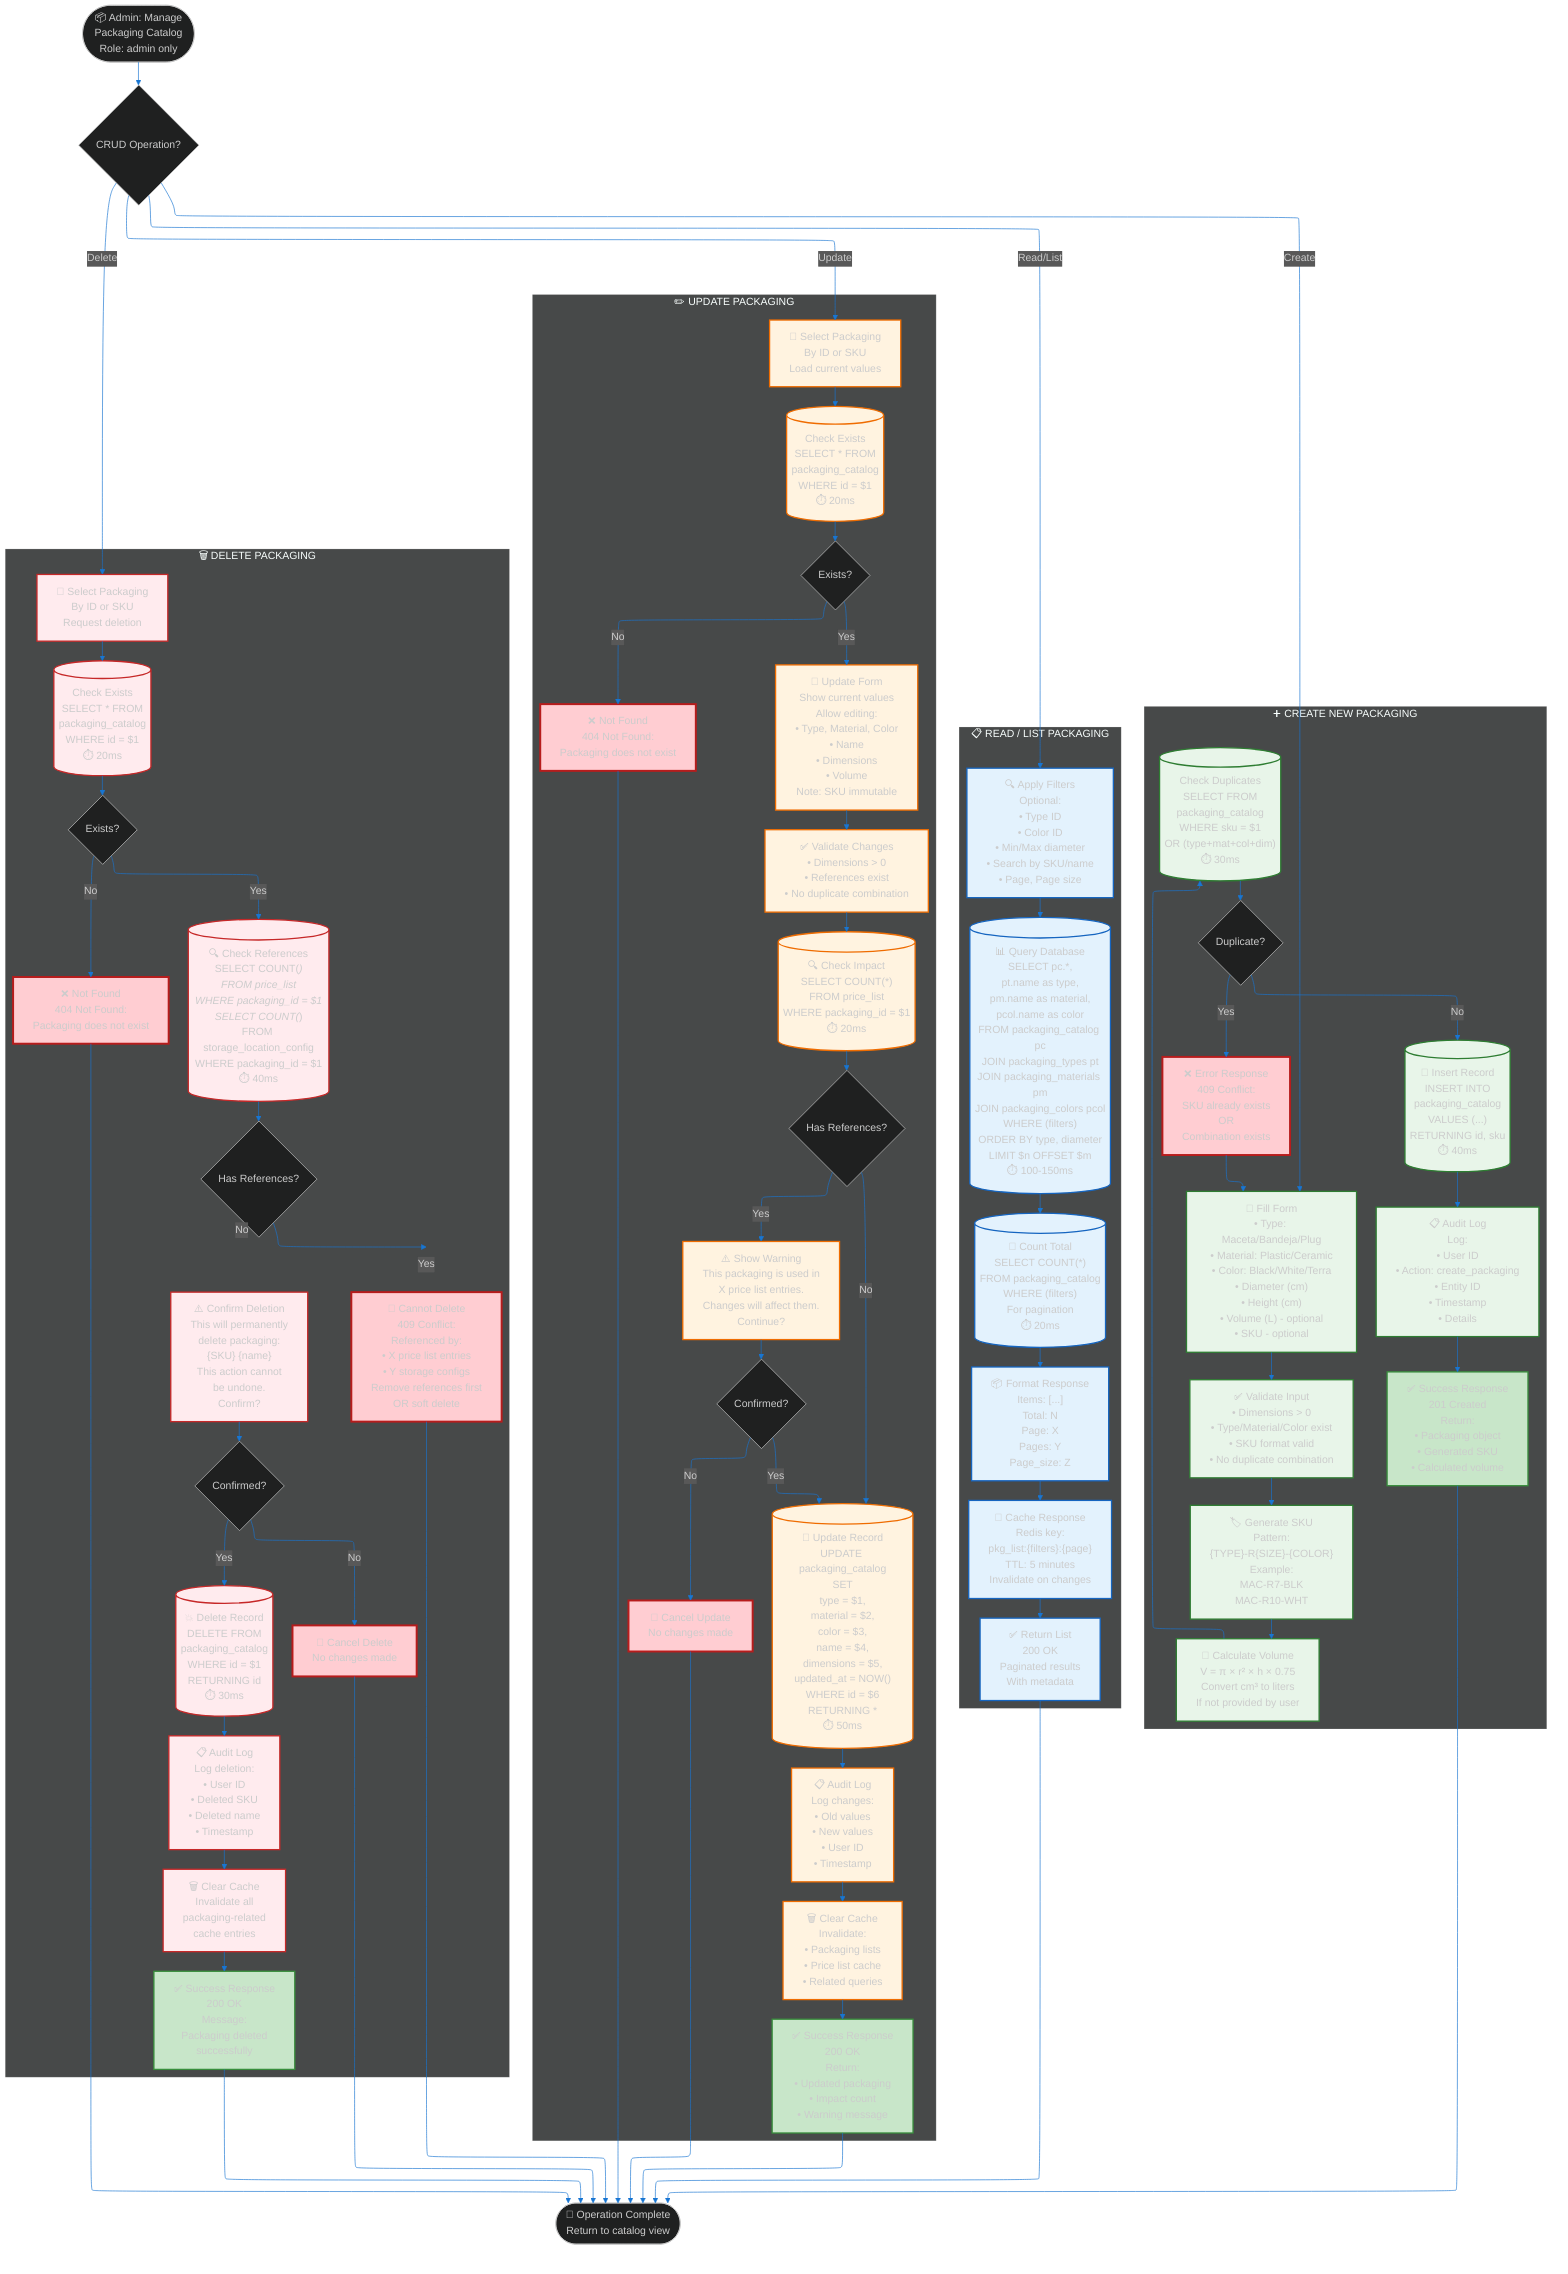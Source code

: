 ---
config:
  theme: dark
  themeVariables:
    primaryColor: '#E3F2FD'
    primaryTextColor: '#0D47A1'
    primaryBorderColor: '#2196F3'
    lineColor: '#1976D2'
    secondaryColor: '#F3E5F5'
    tertiaryColor: '#FFF3E0'
    noteBkgColor: '#FFFDE7'
    noteBorderColor: '#FBC02D'
  layout: elk
---
flowchart TB
    %% ═══════════════════════════════════════════════════════════════════════
    %% DEMETERDOCS - PACKAGING CATALOG CRUD OPERATIONS
    %% ═══════════════════════════════════════════════════════════════════════
    %% Purpose: Detailed implementation of packaging catalog management
    %% Scope: Complete CRUD flow with validation and constraints
    %% Detail: Database operations, API endpoints, business rules
    %% Updated: 2025-10-08 | Version: 1.0 | Mermaid v11.3.0+
    %% ═══════════════════════════════════════════════════════════════════════

    %% ═══════════════════════════════════════════════════════════════════════
    %% ENTRY POINT
    %% ═══════════════════════════════════════════════════════════════════════

    START@{ shape: stadium, label: "📦 Admin: Manage
    Packaging Catalog
    Role: admin only" }

    SELECT_OP@{ shape: diamond, label: "CRUD Operation?" }

    %% ═══════════════════════════════════════════════════════════════════════
    %% CREATE PATH
    %% ═══════════════════════════════════════════════════════════════════════

    subgraph CREATE_FLOW["➕ CREATE NEW PACKAGING"]
        direction TB

        CREATE_FORM@{ shape: rect, label: "📝 Fill Form
        • Type: Maceta/Bandeja/Plug
        • Material: Plastic/Ceramic
        • Color: Black/White/Terra
        • Diameter (cm)
        • Height (cm)
        • Volume (L) - optional
        • SKU - optional" }

        CREATE_VALIDATE@{ shape: rect, label: "✅ Validate Input
        • Dimensions > 0
        • Type/Material/Color exist
        • SKU format valid
        • No duplicate combination" }

        CREATE_GEN_SKU@{ shape: rect, label: "🏷️ Generate SKU
        Pattern:
        {TYPE}-R{SIZE}-{COLOR}

        Example:
        MAC-R7-BLK
        MAC-R10-WHT" }

        CREATE_CALC_VOL@{ shape: rect, label: "🧮 Calculate Volume
        V = π × r² × h × 0.75
        Convert cm³ to liters

        If not provided by user" }

        CREATE_CHECK_DUP@{ shape: cyl, label: "Check Duplicates
        SELECT FROM
        packaging_catalog
        WHERE sku = $1
        OR (type+mat+col+dim)

        ⏱️ 30ms" }

        CREATE_DUPLICATE@{ shape: diamond, label: "Duplicate?" }

        CREATE_ERROR@{ shape: rect, label: "❌ Error Response
        409 Conflict:
        SKU already exists
        OR
        Combination exists" }

        CREATE_INSERT@{ shape: cyl, label: "💾 Insert Record
        INSERT INTO
        packaging_catalog
        VALUES (...)
        RETURNING id, sku

        ⏱️ 40ms" }

        CREATE_AUDIT@{ shape: rect, label: "📋 Audit Log
        Log:
        • User ID
        • Action: create_packaging
        • Entity ID
        • Timestamp
        • Details" }

        CREATE_SUCCESS@{ shape: rect, label: "✅ Success Response
        201 Created
        Return:
        • Packaging object
        • Generated SKU
        • Calculated volume" }
    end

    %% ═══════════════════════════════════════════════════════════════════════
    %% READ PATH
    %% ═══════════════════════════════════════════════════════════════════════

    subgraph READ_FLOW["📋 READ / LIST PACKAGING"]
        direction TB

        READ_FILTERS@{ shape: rect, label: "🔍 Apply Filters
        Optional:
        • Type ID
        • Color ID
        • Min/Max diameter
        • Search by SKU/name
        • Page, Page size" }

        READ_QUERY@{ shape: cyl, label: "📊 Query Database
        SELECT pc.*,
        pt.name as type,
        pm.name as material,
        pcol.name as color
        FROM packaging_catalog pc
        JOIN packaging_types pt
        JOIN packaging_materials pm
        JOIN packaging_colors pcol
        WHERE (filters)
        ORDER BY type, diameter
        LIMIT $n OFFSET $m

        ⏱️ 100-150ms" }

        READ_COUNT@{ shape: cyl, label: "🔢 Count Total
        SELECT COUNT(*)
        FROM packaging_catalog
        WHERE (filters)

        For pagination

        ⏱️ 20ms" }

        READ_FORMAT@{ shape: rect, label: "📦 Format Response
        Items: [...]
        Total: N
        Page: X
        Pages: Y
        Page_size: Z" }

        READ_CACHE@{ shape: rect, label: "💾 Cache Response
        Redis key:
        pkg_list:{filters}:{page}

        TTL: 5 minutes

        Invalidate on changes" }

        READ_RESPONSE@{ shape: rect, label: "✅ Return List
        200 OK
        Paginated results
        With metadata" }
    end

    %% ═══════════════════════════════════════════════════════════════════════
    %% UPDATE PATH
    %% ═══════════════════════════════════════════════════════════════════════

    subgraph UPDATE_FLOW["✏️ UPDATE PACKAGING"]
        direction TB

        UPDATE_SELECT@{ shape: rect, label: "🎯 Select Packaging
        By ID or SKU
        Load current values" }

        UPDATE_CHECK_EXISTS@{ shape: cyl, label: "Check Exists
        SELECT * FROM
        packaging_catalog
        WHERE id = $1

        ⏱️ 20ms" }

        UPDATE_EXISTS@{ shape: diamond, label: "Exists?" }

        UPDATE_NOT_FOUND@{ shape: rect, label: "❌ Not Found
        404 Not Found:
        Packaging does not exist" }

        UPDATE_FORM@{ shape: rect, label: "📝 Update Form
        Show current values
        Allow editing:
        • Type, Material, Color
        • Name
        • Dimensions
        • Volume
        Note: SKU immutable" }

        UPDATE_VALIDATE@{ shape: rect, label: "✅ Validate Changes
        • Dimensions > 0
        • References exist
        • No duplicate combination" }

        UPDATE_IMPACT@{ shape: cyl, label: "🔍 Check Impact
        SELECT COUNT(*)
        FROM price_list
        WHERE packaging_id = $1

        ⏱️ 20ms" }

        UPDATE_WARN@{ shape: diamond, label: "Has References?" }

        UPDATE_WARNING@{ shape: rect, label: "⚠️ Show Warning
        This packaging is used in
        X price list entries.
        Changes will affect them.

        Continue?" }

        UPDATE_CONFIRM@{ shape: diamond, label: "Confirmed?" }

        UPDATE_CANCEL@{ shape: rect, label: "🚫 Cancel Update
        No changes made" }

        UPDATE_EXECUTE@{ shape: cyl, label: "💾 Update Record
        UPDATE packaging_catalog
        SET
          type = $1,
          material = $2,
          color = $3,
          name = $4,
          dimensions = $5,
          updated_at = NOW()
        WHERE id = $6
        RETURNING *

        ⏱️ 50ms" }

        UPDATE_AUDIT@{ shape: rect, label: "📋 Audit Log
        Log changes:
        • Old values
        • New values
        • User ID
        • Timestamp" }

        UPDATE_CACHE_CLEAR@{ shape: rect, label: "🗑️ Clear Cache
        Invalidate:
        • Packaging lists
        • Price list cache
        • Related queries" }

        UPDATE_SUCCESS@{ shape: rect, label: "✅ Success Response
        200 OK
        Return:
        • Updated packaging
        • Impact count
        • Warning message" }
    end

    %% ═══════════════════════════════════════════════════════════════════════
    %% DELETE PATH
    %% ═══════════════════════════════════════════════════════════════════════

    subgraph DELETE_FLOW["🗑️ DELETE PACKAGING"]
        direction TB

        DELETE_SELECT@{ shape: rect, label: "🎯 Select Packaging
        By ID or SKU
        Request deletion" }

        DELETE_CHECK_EXISTS@{ shape: cyl, label: "Check Exists
        SELECT * FROM
        packaging_catalog
        WHERE id = $1

        ⏱️ 20ms" }

        DELETE_EXISTS@{ shape: diamond, label: "Exists?" }

        DELETE_NOT_FOUND@{ shape: rect, label: "❌ Not Found
        404 Not Found:
        Packaging does not exist" }

        DELETE_CHECK_REFS@{ shape: cyl, label: "🔍 Check References
        SELECT COUNT(*)
        FROM price_list
        WHERE packaging_id = $1

        SELECT COUNT(*)
        FROM storage_location_config
        WHERE packaging_id = $1

        ⏱️ 40ms" }

        DELETE_HAS_REFS@{ shape: diamond, label: "Has References?" }

        DELETE_BLOCKED@{ shape: rect, label: "🚫 Cannot Delete
        409 Conflict:
        Referenced by:
        • X price list entries
        • Y storage configs

        Remove references first
        OR soft delete" }

        DELETE_CONFIRM@{ shape: rect, label: "⚠️ Confirm Deletion
        This will permanently
        delete packaging:
        {SKU} {name}

        This action cannot
        be undone.

        Confirm?" }

        DELETE_CONFIRMED@{ shape: diamond, label: "Confirmed?" }

        DELETE_CANCEL@{ shape: rect, label: "🚫 Cancel Delete
        No changes made" }

        DELETE_EXECUTE@{ shape: cyl, label: "💥 Delete Record
        DELETE FROM
        packaging_catalog
        WHERE id = $1
        RETURNING id

        ⏱️ 30ms" }

        DELETE_AUDIT@{ shape: rect, label: "📋 Audit Log
        Log deletion:
        • User ID
        • Deleted SKU
        • Deleted name
        • Timestamp" }

        DELETE_CACHE_CLEAR@{ shape: rect, label: "🗑️ Clear Cache
        Invalidate all
        packaging-related
        cache entries" }

        DELETE_SUCCESS@{ shape: rect, label: "✅ Success Response
        200 OK
        Message:
        Packaging deleted
        successfully" }
    end

    %% ═══════════════════════════════════════════════════════════════════════
    %% END STATE
    %% ═══════════════════════════════════════════════════════════════════════

    END_STATE@{ shape: stadium, label: "🏁 Operation Complete
    Return to catalog view" }

    %% ═══════════════════════════════════════════════════════════════════════
    %% CONNECTIONS - MAIN FLOW
    %% ═══════════════════════════════════════════════════════════════════════

    START --> SELECT_OP

    SELECT_OP -->|Create| CREATE_FORM
    SELECT_OP -->|Read/List| READ_FILTERS
    SELECT_OP -->|Update| UPDATE_SELECT
    SELECT_OP -->|Delete| DELETE_SELECT

    %% ═══════════════════════════════════════════════════════════════════════
    %% CONNECTIONS - CREATE FLOW
    %% ═══════════════════════════════════════════════════════════════════════

    CREATE_FORM --> CREATE_VALIDATE
    CREATE_VALIDATE --> CREATE_GEN_SKU
    CREATE_GEN_SKU --> CREATE_CALC_VOL
    CREATE_CALC_VOL --> CREATE_CHECK_DUP

    CREATE_CHECK_DUP --> CREATE_DUPLICATE

    CREATE_DUPLICATE -->|Yes| CREATE_ERROR
    CREATE_DUPLICATE -->|No| CREATE_INSERT

    CREATE_ERROR --> CREATE_FORM

    CREATE_INSERT --> CREATE_AUDIT
    CREATE_AUDIT --> CREATE_SUCCESS
    CREATE_SUCCESS --> END_STATE

    %% ═══════════════════════════════════════════════════════════════════════
    %% CONNECTIONS - READ FLOW
    %% ═══════════════════════════════════════════════════════════════════════

    READ_FILTERS --> READ_QUERY
    READ_QUERY --> READ_COUNT
    READ_COUNT --> READ_FORMAT
    READ_FORMAT --> READ_CACHE
    READ_CACHE --> READ_RESPONSE
    READ_RESPONSE --> END_STATE

    %% ═══════════════════════════════════════════════════════════════════════
    %% CONNECTIONS - UPDATE FLOW
    %% ═══════════════════════════════════════════════════════════════════════

    UPDATE_SELECT --> UPDATE_CHECK_EXISTS
    UPDATE_CHECK_EXISTS --> UPDATE_EXISTS

    UPDATE_EXISTS -->|No| UPDATE_NOT_FOUND
    UPDATE_EXISTS -->|Yes| UPDATE_FORM

    UPDATE_NOT_FOUND --> END_STATE

    UPDATE_FORM --> UPDATE_VALIDATE
    UPDATE_VALIDATE --> UPDATE_IMPACT
    UPDATE_IMPACT --> UPDATE_WARN

    UPDATE_WARN -->|No| UPDATE_EXECUTE
    UPDATE_WARN -->|Yes| UPDATE_WARNING

    UPDATE_WARNING --> UPDATE_CONFIRM

    UPDATE_CONFIRM -->|No| UPDATE_CANCEL
    UPDATE_CONFIRM -->|Yes| UPDATE_EXECUTE

    UPDATE_CANCEL --> END_STATE

    UPDATE_EXECUTE --> UPDATE_AUDIT
    UPDATE_AUDIT --> UPDATE_CACHE_CLEAR
    UPDATE_CACHE_CLEAR --> UPDATE_SUCCESS
    UPDATE_SUCCESS --> END_STATE

    %% ═══════════════════════════════════════════════════════════════════════
    %% CONNECTIONS - DELETE FLOW
    %% ═══════════════════════════════════════════════════════════════════════

    DELETE_SELECT --> DELETE_CHECK_EXISTS
    DELETE_CHECK_EXISTS --> DELETE_EXISTS

    DELETE_EXISTS -->|No| DELETE_NOT_FOUND
    DELETE_EXISTS -->|Yes| DELETE_CHECK_REFS

    DELETE_NOT_FOUND --> END_STATE

    DELETE_CHECK_REFS --> DELETE_HAS_REFS

    DELETE_HAS_REFS -->|Yes| DELETE_BLOCKED
    DELETE_HAS_REFS -->|No| DELETE_CONFIRM

    DELETE_BLOCKED --> END_STATE

    DELETE_CONFIRM --> DELETE_CONFIRMED

    DELETE_CONFIRMED -->|No| DELETE_CANCEL
    DELETE_CONFIRMED -->|Yes| DELETE_EXECUTE

    DELETE_CANCEL --> END_STATE

    DELETE_EXECUTE --> DELETE_AUDIT
    DELETE_AUDIT --> DELETE_CACHE_CLEAR
    DELETE_CACHE_CLEAR --> DELETE_SUCCESS
    DELETE_SUCCESS --> END_STATE

    %% ═══════════════════════════════════════════════════════════════════════
    %% STYLING
    %% ═══════════════════════════════════════════════════════════════════════

    classDef createStyle fill:#E8F5E9,stroke:#2E7D32,stroke-width:2px
    classDef readStyle fill:#E3F2FD,stroke:#1565C0,stroke-width:2px
    classDef updateStyle fill:#FFF3E0,stroke:#EF6C00,stroke-width:2px
    classDef deleteStyle fill:#FFEBEE,stroke:#C62828,stroke-width:2px
    classDef errorStyle fill:#FFCDD2,stroke:#B71C1C,stroke-width:3px
    classDef successStyle fill:#C8E6C9,stroke:#388E3C,stroke-width:2px

    class CREATE_FORM,CREATE_VALIDATE,CREATE_GEN_SKU,CREATE_CALC_VOL,CREATE_CHECK_DUP,CREATE_INSERT,CREATE_AUDIT createStyle
    class CREATE_SUCCESS successStyle
    class CREATE_ERROR,UPDATE_NOT_FOUND,DELETE_NOT_FOUND,DELETE_BLOCKED errorStyle

    class READ_FILTERS,READ_QUERY,READ_COUNT,READ_FORMAT,READ_CACHE,READ_RESPONSE readStyle

    class UPDATE_SELECT,UPDATE_CHECK_EXISTS,UPDATE_FORM,UPDATE_VALIDATE,UPDATE_IMPACT,UPDATE_WARNING,UPDATE_EXECUTE,UPDATE_AUDIT,UPDATE_CACHE_CLEAR updateStyle
    class UPDATE_SUCCESS successStyle
    class UPDATE_CANCEL,DELETE_CANCEL errorStyle

    class DELETE_SELECT,DELETE_CHECK_EXISTS,DELETE_CHECK_REFS,DELETE_CONFIRM,DELETE_EXECUTE,DELETE_AUDIT,DELETE_CACHE_CLEAR deleteStyle
    class DELETE_SUCCESS successStyle